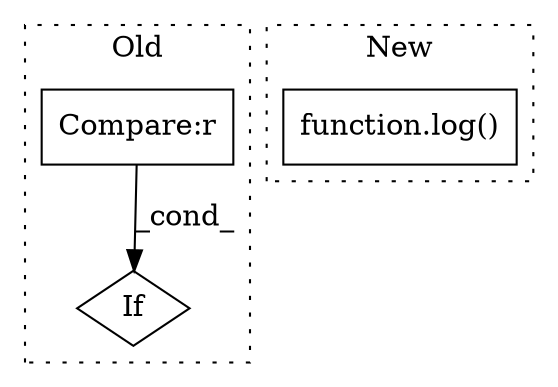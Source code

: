 digraph G {
subgraph cluster0 {
1 [label="If" a="96" s="1972" l="2" shape="diamond"];
3 [label="Compare:r" a="40" s="1974" l="12" shape="box"];
label = "Old";
style="dotted";
}
subgraph cluster1 {
2 [label="function.log()" a="75" s="1372,1402" l="4,1" shape="box"];
label = "New";
style="dotted";
}
3 -> 1 [label="_cond_"];
}